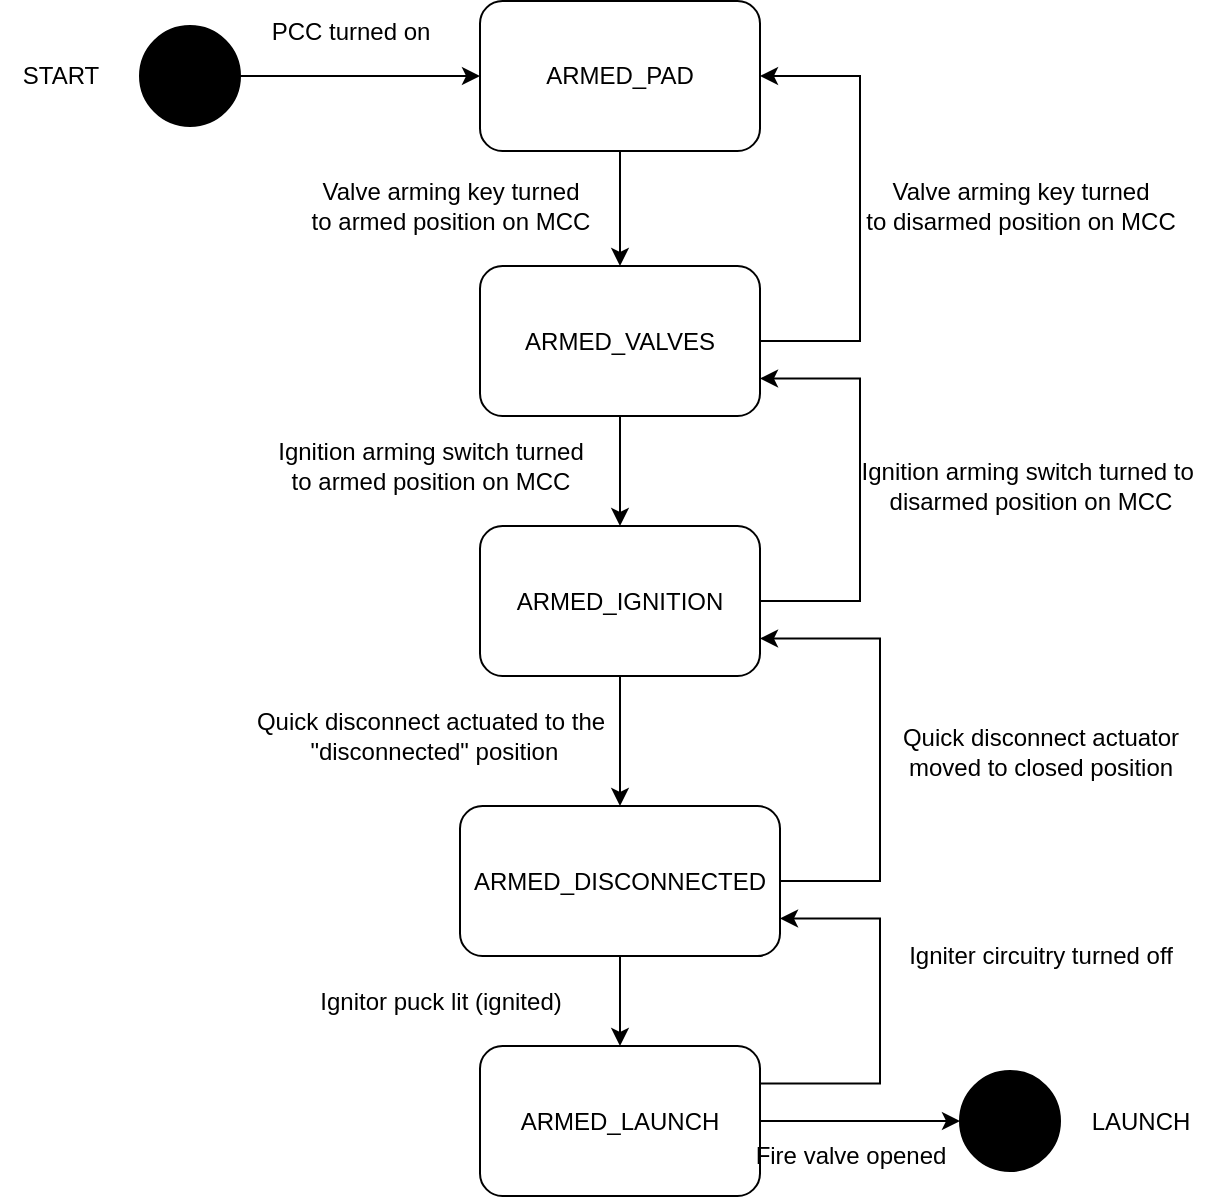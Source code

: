 <?xml version="1.0" encoding="UTF-8"?>
<mxfile version="27.1.1">
  <diagram name="Page-1" id="zcAWWOVPqzooIwFptcPi">
    <mxGraphModel dx="930" dy="511" grid="1" gridSize="10" guides="1" tooltips="1" connect="1" arrows="1" fold="1" page="1" pageScale="1" pageWidth="850" pageHeight="1100" math="0" shadow="0">
      <root>
        <mxCell id="0" />
        <mxCell id="1" parent="0" />
        <mxCell id="pGBu0zXRkdCd_jRNTzgh-8" style="edgeStyle=orthogonalEdgeStyle;rounded=0;orthogonalLoop=1;jettySize=auto;html=1;exitX=1;exitY=0.5;exitDx=0;exitDy=0;entryX=0;entryY=0.5;entryDx=0;entryDy=0;" edge="1" parent="1" source="pGBu0zXRkdCd_jRNTzgh-1" target="pGBu0zXRkdCd_jRNTzgh-2">
          <mxGeometry relative="1" as="geometry" />
        </mxCell>
        <mxCell id="pGBu0zXRkdCd_jRNTzgh-1" value="" style="ellipse;whiteSpace=wrap;html=1;aspect=fixed;fillColor=#000000;" vertex="1" parent="1">
          <mxGeometry x="180" y="100" width="50" height="50" as="geometry" />
        </mxCell>
        <mxCell id="pGBu0zXRkdCd_jRNTzgh-10" style="edgeStyle=orthogonalEdgeStyle;rounded=0;orthogonalLoop=1;jettySize=auto;html=1;exitX=0.5;exitY=1;exitDx=0;exitDy=0;entryX=0.5;entryY=0;entryDx=0;entryDy=0;" edge="1" parent="1" source="pGBu0zXRkdCd_jRNTzgh-2" target="pGBu0zXRkdCd_jRNTzgh-3">
          <mxGeometry relative="1" as="geometry" />
        </mxCell>
        <mxCell id="pGBu0zXRkdCd_jRNTzgh-2" value="ARMED_PAD" style="rounded=1;whiteSpace=wrap;html=1;" vertex="1" parent="1">
          <mxGeometry x="350" y="87.5" width="140" height="75" as="geometry" />
        </mxCell>
        <mxCell id="pGBu0zXRkdCd_jRNTzgh-12" style="edgeStyle=orthogonalEdgeStyle;rounded=0;orthogonalLoop=1;jettySize=auto;html=1;exitX=0.5;exitY=1;exitDx=0;exitDy=0;entryX=0.5;entryY=0;entryDx=0;entryDy=0;" edge="1" parent="1" source="pGBu0zXRkdCd_jRNTzgh-3" target="pGBu0zXRkdCd_jRNTzgh-4">
          <mxGeometry relative="1" as="geometry" />
        </mxCell>
        <mxCell id="pGBu0zXRkdCd_jRNTzgh-31" style="edgeStyle=orthogonalEdgeStyle;rounded=0;orthogonalLoop=1;jettySize=auto;html=1;exitX=1;exitY=0.5;exitDx=0;exitDy=0;entryX=1;entryY=0.5;entryDx=0;entryDy=0;" edge="1" parent="1" source="pGBu0zXRkdCd_jRNTzgh-3" target="pGBu0zXRkdCd_jRNTzgh-2">
          <mxGeometry relative="1" as="geometry">
            <Array as="points">
              <mxPoint x="540" y="258" />
              <mxPoint x="540" y="125" />
            </Array>
          </mxGeometry>
        </mxCell>
        <mxCell id="pGBu0zXRkdCd_jRNTzgh-3" value="ARMED_VALVES" style="rounded=1;whiteSpace=wrap;html=1;" vertex="1" parent="1">
          <mxGeometry x="350" y="220" width="140" height="75" as="geometry" />
        </mxCell>
        <mxCell id="pGBu0zXRkdCd_jRNTzgh-14" style="edgeStyle=orthogonalEdgeStyle;rounded=0;orthogonalLoop=1;jettySize=auto;html=1;exitX=0.5;exitY=1;exitDx=0;exitDy=0;entryX=0.5;entryY=0;entryDx=0;entryDy=0;" edge="1" parent="1" source="pGBu0zXRkdCd_jRNTzgh-4" target="pGBu0zXRkdCd_jRNTzgh-5">
          <mxGeometry relative="1" as="geometry" />
        </mxCell>
        <mxCell id="pGBu0zXRkdCd_jRNTzgh-33" style="edgeStyle=orthogonalEdgeStyle;rounded=0;orthogonalLoop=1;jettySize=auto;html=1;exitX=1;exitY=0.5;exitDx=0;exitDy=0;entryX=1;entryY=0.75;entryDx=0;entryDy=0;" edge="1" parent="1" source="pGBu0zXRkdCd_jRNTzgh-4" target="pGBu0zXRkdCd_jRNTzgh-3">
          <mxGeometry relative="1" as="geometry">
            <Array as="points">
              <mxPoint x="540" y="388" />
              <mxPoint x="540" y="276" />
            </Array>
          </mxGeometry>
        </mxCell>
        <mxCell id="pGBu0zXRkdCd_jRNTzgh-4" value="ARMED_IGNITION" style="rounded=1;whiteSpace=wrap;html=1;" vertex="1" parent="1">
          <mxGeometry x="350" y="350" width="140" height="75" as="geometry" />
        </mxCell>
        <mxCell id="pGBu0zXRkdCd_jRNTzgh-16" style="edgeStyle=orthogonalEdgeStyle;rounded=0;orthogonalLoop=1;jettySize=auto;html=1;exitX=0.5;exitY=1;exitDx=0;exitDy=0;entryX=0.5;entryY=0;entryDx=0;entryDy=0;" edge="1" parent="1" source="pGBu0zXRkdCd_jRNTzgh-5" target="pGBu0zXRkdCd_jRNTzgh-6">
          <mxGeometry relative="1" as="geometry" />
        </mxCell>
        <mxCell id="pGBu0zXRkdCd_jRNTzgh-35" style="edgeStyle=orthogonalEdgeStyle;rounded=0;orthogonalLoop=1;jettySize=auto;html=1;exitX=1;exitY=0.5;exitDx=0;exitDy=0;entryX=1;entryY=0.75;entryDx=0;entryDy=0;" edge="1" parent="1" source="pGBu0zXRkdCd_jRNTzgh-5" target="pGBu0zXRkdCd_jRNTzgh-4">
          <mxGeometry relative="1" as="geometry">
            <Array as="points">
              <mxPoint x="550" y="528" />
              <mxPoint x="550" y="406" />
            </Array>
          </mxGeometry>
        </mxCell>
        <mxCell id="pGBu0zXRkdCd_jRNTzgh-5" value="ARMED_DISCONNECTED" style="rounded=1;whiteSpace=wrap;html=1;" vertex="1" parent="1">
          <mxGeometry x="340" y="490" width="160" height="75" as="geometry" />
        </mxCell>
        <mxCell id="pGBu0zXRkdCd_jRNTzgh-19" style="edgeStyle=orthogonalEdgeStyle;rounded=0;orthogonalLoop=1;jettySize=auto;html=1;exitX=1;exitY=0.5;exitDx=0;exitDy=0;entryX=0;entryY=0.5;entryDx=0;entryDy=0;" edge="1" parent="1" source="pGBu0zXRkdCd_jRNTzgh-6" target="pGBu0zXRkdCd_jRNTzgh-7">
          <mxGeometry relative="1" as="geometry" />
        </mxCell>
        <mxCell id="pGBu0zXRkdCd_jRNTzgh-37" style="edgeStyle=orthogonalEdgeStyle;rounded=0;orthogonalLoop=1;jettySize=auto;html=1;exitX=1;exitY=0.25;exitDx=0;exitDy=0;entryX=1;entryY=0.75;entryDx=0;entryDy=0;" edge="1" parent="1" source="pGBu0zXRkdCd_jRNTzgh-6" target="pGBu0zXRkdCd_jRNTzgh-5">
          <mxGeometry relative="1" as="geometry">
            <Array as="points">
              <mxPoint x="550" y="629" />
              <mxPoint x="550" y="546" />
            </Array>
          </mxGeometry>
        </mxCell>
        <mxCell id="pGBu0zXRkdCd_jRNTzgh-6" value="ARMED_LAUNCH" style="rounded=1;whiteSpace=wrap;html=1;" vertex="1" parent="1">
          <mxGeometry x="350" y="610" width="140" height="75" as="geometry" />
        </mxCell>
        <mxCell id="pGBu0zXRkdCd_jRNTzgh-7" value="" style="ellipse;whiteSpace=wrap;html=1;aspect=fixed;fillColor=#000000;" vertex="1" parent="1">
          <mxGeometry x="590" y="622.5" width="50" height="50" as="geometry" />
        </mxCell>
        <mxCell id="pGBu0zXRkdCd_jRNTzgh-9" value="PCC turned on" style="text;html=1;align=center;verticalAlign=middle;resizable=0;points=[];autosize=1;strokeColor=none;fillColor=none;" vertex="1" parent="1">
          <mxGeometry x="240" y="87.5" width="90" height="30" as="geometry" />
        </mxCell>
        <mxCell id="pGBu0zXRkdCd_jRNTzgh-11" value="&lt;div&gt;Valve arming key turned&lt;/div&gt;&lt;div&gt;to armed position on MCC&lt;/div&gt;" style="text;html=1;align=center;verticalAlign=middle;resizable=0;points=[];autosize=1;strokeColor=none;fillColor=none;" vertex="1" parent="1">
          <mxGeometry x="260" y="170" width="150" height="40" as="geometry" />
        </mxCell>
        <mxCell id="pGBu0zXRkdCd_jRNTzgh-13" value="&lt;div&gt;Ignition arming switch turned&lt;/div&gt;&lt;div&gt;to armed position on MCC&lt;/div&gt;" style="text;html=1;align=center;verticalAlign=middle;resizable=0;points=[];autosize=1;strokeColor=none;fillColor=none;" vertex="1" parent="1">
          <mxGeometry x="245" y="300" width="160" height="40" as="geometry" />
        </mxCell>
        <mxCell id="pGBu0zXRkdCd_jRNTzgh-15" value="&lt;div&gt;Quick disconnect actuated to the&lt;/div&gt;&lt;div&gt;&amp;nbsp;&quot;disconnected&quot; position&lt;/div&gt;" style="text;html=1;align=center;verticalAlign=middle;resizable=0;points=[];autosize=1;strokeColor=none;fillColor=none;" vertex="1" parent="1">
          <mxGeometry x="235" y="435" width="180" height="40" as="geometry" />
        </mxCell>
        <mxCell id="pGBu0zXRkdCd_jRNTzgh-17" value="Ignitor puck lit (ignited)" style="text;html=1;align=center;verticalAlign=middle;resizable=0;points=[];autosize=1;strokeColor=none;fillColor=none;" vertex="1" parent="1">
          <mxGeometry x="260" y="572.5" width="140" height="30" as="geometry" />
        </mxCell>
        <mxCell id="pGBu0zXRkdCd_jRNTzgh-20" value="&lt;div&gt;Fire valve opened&lt;/div&gt;" style="text;html=1;align=center;verticalAlign=middle;resizable=0;points=[];autosize=1;strokeColor=none;fillColor=none;" vertex="1" parent="1">
          <mxGeometry x="480" y="650" width="110" height="30" as="geometry" />
        </mxCell>
        <mxCell id="pGBu0zXRkdCd_jRNTzgh-21" value="LAUNCH" style="text;html=1;align=center;verticalAlign=middle;resizable=0;points=[];autosize=1;strokeColor=none;fillColor=none;" vertex="1" parent="1">
          <mxGeometry x="645" y="632.5" width="70" height="30" as="geometry" />
        </mxCell>
        <mxCell id="pGBu0zXRkdCd_jRNTzgh-22" value="START" style="text;html=1;align=center;verticalAlign=middle;resizable=0;points=[];autosize=1;strokeColor=none;fillColor=none;" vertex="1" parent="1">
          <mxGeometry x="110" y="110" width="60" height="30" as="geometry" />
        </mxCell>
        <mxCell id="pGBu0zXRkdCd_jRNTzgh-32" value="&lt;div&gt;Valve arming key turned&lt;/div&gt;&lt;div&gt;to disarmed position on MCC&lt;/div&gt;" style="text;html=1;align=center;verticalAlign=middle;resizable=0;points=[];autosize=1;strokeColor=none;fillColor=none;" vertex="1" parent="1">
          <mxGeometry x="540" y="170" width="160" height="40" as="geometry" />
        </mxCell>
        <mxCell id="pGBu0zXRkdCd_jRNTzgh-34" value="&lt;div&gt;Ignition arming switch turned to&amp;nbsp;&lt;/div&gt;&lt;div&gt;disarmed position on MCC&lt;/div&gt;" style="text;html=1;align=center;verticalAlign=middle;resizable=0;points=[];autosize=1;strokeColor=none;fillColor=none;" vertex="1" parent="1">
          <mxGeometry x="535" y="310" width="180" height="40" as="geometry" />
        </mxCell>
        <mxCell id="pGBu0zXRkdCd_jRNTzgh-36" value="&lt;div&gt;Quick disconnect actuator&lt;/div&gt;&lt;div&gt;moved to closed position&lt;/div&gt;" style="text;html=1;align=center;verticalAlign=middle;resizable=0;points=[];autosize=1;strokeColor=none;fillColor=none;" vertex="1" parent="1">
          <mxGeometry x="555" y="443" width="150" height="40" as="geometry" />
        </mxCell>
        <mxCell id="pGBu0zXRkdCd_jRNTzgh-39" value="Igniter circuitry turned off" style="text;html=1;align=center;verticalAlign=middle;resizable=0;points=[];autosize=1;strokeColor=none;fillColor=none;" vertex="1" parent="1">
          <mxGeometry x="555" y="550" width="150" height="30" as="geometry" />
        </mxCell>
      </root>
    </mxGraphModel>
  </diagram>
</mxfile>
